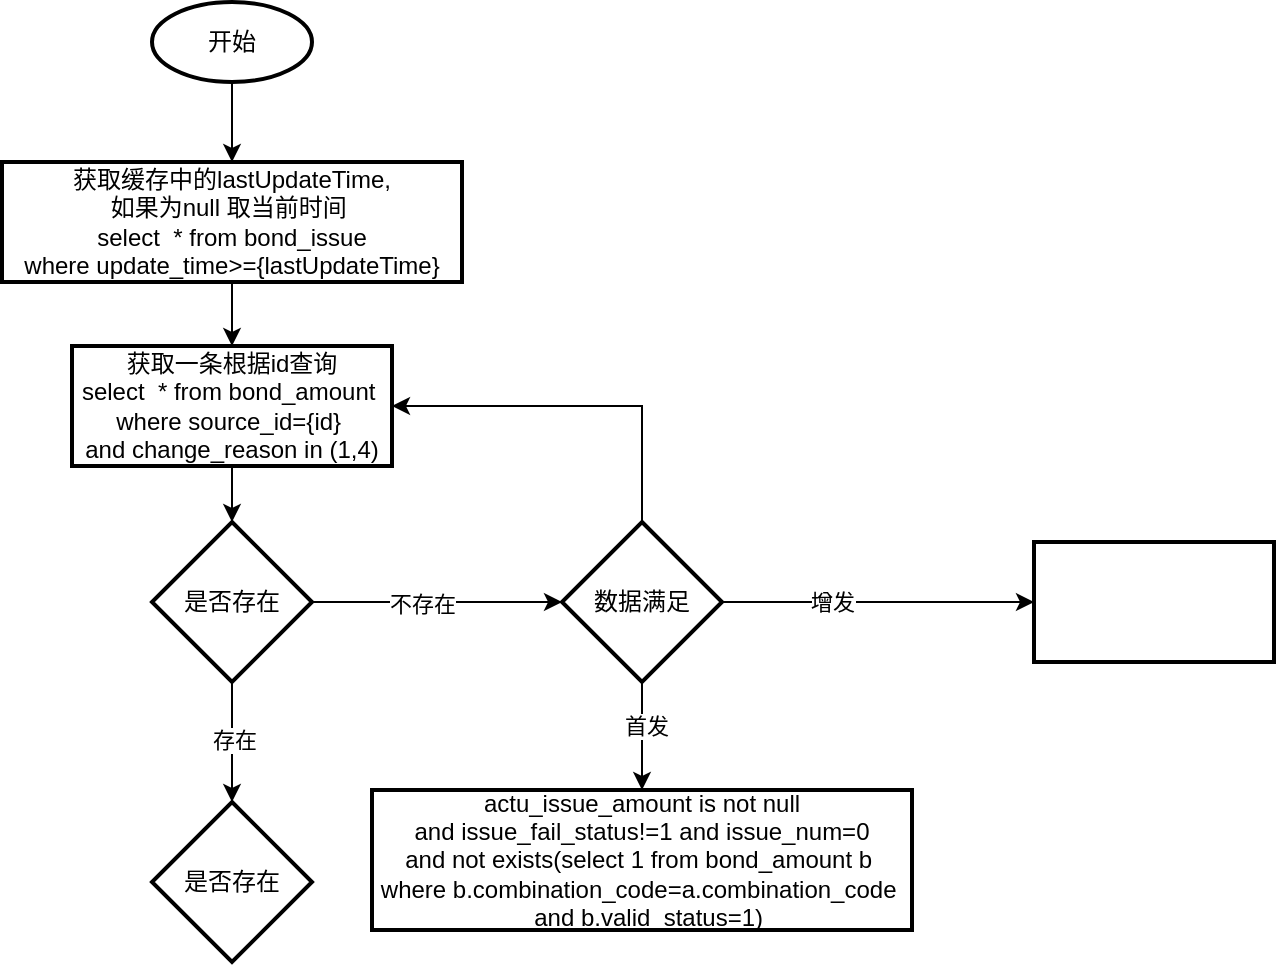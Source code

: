 <mxfile version="26.0.16">
  <diagram name="第 1 页" id="ayxEnjjGX8nraHOeBxiZ">
    <mxGraphModel dx="1434" dy="780" grid="1" gridSize="10" guides="1" tooltips="1" connect="1" arrows="1" fold="1" page="1" pageScale="1" pageWidth="827" pageHeight="1169" math="0" shadow="0">
      <root>
        <mxCell id="0" />
        <mxCell id="1" parent="0" />
        <mxCell id="c-lmUwn-pgrmpSaxPBkZ-3" value="" style="edgeStyle=orthogonalEdgeStyle;rounded=0;orthogonalLoop=1;jettySize=auto;html=1;" edge="1" parent="1" source="c-lmUwn-pgrmpSaxPBkZ-1" target="c-lmUwn-pgrmpSaxPBkZ-2">
          <mxGeometry relative="1" as="geometry" />
        </mxCell>
        <mxCell id="c-lmUwn-pgrmpSaxPBkZ-1" value="开始" style="strokeWidth=2;html=1;shape=mxgraph.flowchart.start_2;whiteSpace=wrap;" vertex="1" parent="1">
          <mxGeometry x="189" y="10" width="80" height="40" as="geometry" />
        </mxCell>
        <mxCell id="c-lmUwn-pgrmpSaxPBkZ-7" value="" style="edgeStyle=orthogonalEdgeStyle;rounded=0;orthogonalLoop=1;jettySize=auto;html=1;" edge="1" parent="1" source="c-lmUwn-pgrmpSaxPBkZ-2" target="c-lmUwn-pgrmpSaxPBkZ-6">
          <mxGeometry relative="1" as="geometry" />
        </mxCell>
        <mxCell id="c-lmUwn-pgrmpSaxPBkZ-2" value="获取缓存中的lastUpdateTime,&lt;br&gt;如果为null 取当前时间&amp;nbsp;&lt;br&gt;&lt;span style=&quot;background-color: transparent;&quot;&gt;select&amp;nbsp; * from bond_issue&lt;/span&gt;&lt;div&gt;where update_time&amp;gt;={lastUpdateTime}&lt;/div&gt;" style="whiteSpace=wrap;html=1;strokeWidth=2;" vertex="1" parent="1">
          <mxGeometry x="114" y="90" width="230" height="60" as="geometry" />
        </mxCell>
        <mxCell id="c-lmUwn-pgrmpSaxPBkZ-9" value="" style="edgeStyle=orthogonalEdgeStyle;rounded=0;orthogonalLoop=1;jettySize=auto;html=1;" edge="1" parent="1" source="c-lmUwn-pgrmpSaxPBkZ-6" target="c-lmUwn-pgrmpSaxPBkZ-8">
          <mxGeometry relative="1" as="geometry" />
        </mxCell>
        <mxCell id="c-lmUwn-pgrmpSaxPBkZ-6" value="&lt;div&gt;获取一条根据id查询&lt;/div&gt;&lt;div&gt;select&amp;nbsp; * from bond_amount&amp;nbsp;&lt;/div&gt;&lt;div&gt;where source_id={id}&amp;nbsp;&lt;/div&gt;&lt;div&gt;and change_reason in (1,4)&lt;/div&gt;" style="whiteSpace=wrap;html=1;strokeWidth=2;" vertex="1" parent="1">
          <mxGeometry x="149" y="182" width="160" height="60" as="geometry" />
        </mxCell>
        <mxCell id="c-lmUwn-pgrmpSaxPBkZ-11" value="" style="edgeStyle=orthogonalEdgeStyle;rounded=0;orthogonalLoop=1;jettySize=auto;html=1;" edge="1" parent="1" source="c-lmUwn-pgrmpSaxPBkZ-8" target="c-lmUwn-pgrmpSaxPBkZ-10">
          <mxGeometry relative="1" as="geometry" />
        </mxCell>
        <mxCell id="c-lmUwn-pgrmpSaxPBkZ-14" value="存在" style="edgeLabel;html=1;align=center;verticalAlign=middle;resizable=0;points=[];" vertex="1" connectable="0" parent="c-lmUwn-pgrmpSaxPBkZ-11">
          <mxGeometry x="-0.05" y="1" relative="1" as="geometry">
            <mxPoint as="offset" />
          </mxGeometry>
        </mxCell>
        <mxCell id="c-lmUwn-pgrmpSaxPBkZ-13" value="" style="edgeStyle=orthogonalEdgeStyle;rounded=0;orthogonalLoop=1;jettySize=auto;html=1;" edge="1" parent="1" source="c-lmUwn-pgrmpSaxPBkZ-8" target="c-lmUwn-pgrmpSaxPBkZ-12">
          <mxGeometry relative="1" as="geometry" />
        </mxCell>
        <mxCell id="c-lmUwn-pgrmpSaxPBkZ-15" value="不存在" style="edgeLabel;html=1;align=center;verticalAlign=middle;resizable=0;points=[];" vertex="1" connectable="0" parent="c-lmUwn-pgrmpSaxPBkZ-13">
          <mxGeometry x="-0.125" y="-1" relative="1" as="geometry">
            <mxPoint as="offset" />
          </mxGeometry>
        </mxCell>
        <mxCell id="c-lmUwn-pgrmpSaxPBkZ-8" value="是否存在" style="rhombus;whiteSpace=wrap;html=1;strokeWidth=2;" vertex="1" parent="1">
          <mxGeometry x="189" y="270" width="80" height="80" as="geometry" />
        </mxCell>
        <mxCell id="c-lmUwn-pgrmpSaxPBkZ-10" value="是否存在" style="rhombus;whiteSpace=wrap;html=1;strokeWidth=2;" vertex="1" parent="1">
          <mxGeometry x="189" y="410" width="80" height="80" as="geometry" />
        </mxCell>
        <mxCell id="c-lmUwn-pgrmpSaxPBkZ-17" value="" style="edgeStyle=orthogonalEdgeStyle;rounded=0;orthogonalLoop=1;jettySize=auto;html=1;" edge="1" parent="1" source="c-lmUwn-pgrmpSaxPBkZ-12" target="c-lmUwn-pgrmpSaxPBkZ-16">
          <mxGeometry relative="1" as="geometry" />
        </mxCell>
        <mxCell id="c-lmUwn-pgrmpSaxPBkZ-18" value="首发" style="edgeLabel;html=1;align=center;verticalAlign=middle;resizable=0;points=[];" vertex="1" connectable="0" parent="c-lmUwn-pgrmpSaxPBkZ-17">
          <mxGeometry x="-0.2" y="2" relative="1" as="geometry">
            <mxPoint as="offset" />
          </mxGeometry>
        </mxCell>
        <mxCell id="c-lmUwn-pgrmpSaxPBkZ-20" value="" style="edgeStyle=orthogonalEdgeStyle;rounded=0;orthogonalLoop=1;jettySize=auto;html=1;" edge="1" parent="1" source="c-lmUwn-pgrmpSaxPBkZ-12" target="c-lmUwn-pgrmpSaxPBkZ-19">
          <mxGeometry relative="1" as="geometry" />
        </mxCell>
        <mxCell id="c-lmUwn-pgrmpSaxPBkZ-21" value="增发" style="edgeLabel;html=1;align=center;verticalAlign=middle;resizable=0;points=[];" vertex="1" connectable="0" parent="c-lmUwn-pgrmpSaxPBkZ-20">
          <mxGeometry x="-0.3" relative="1" as="geometry">
            <mxPoint as="offset" />
          </mxGeometry>
        </mxCell>
        <mxCell id="c-lmUwn-pgrmpSaxPBkZ-23" value="" style="edgeStyle=orthogonalEdgeStyle;rounded=0;orthogonalLoop=1;jettySize=auto;html=1;entryX=1;entryY=0.5;entryDx=0;entryDy=0;exitX=0.5;exitY=0;exitDx=0;exitDy=0;" edge="1" parent="1" source="c-lmUwn-pgrmpSaxPBkZ-12" target="c-lmUwn-pgrmpSaxPBkZ-6">
          <mxGeometry relative="1" as="geometry">
            <mxPoint x="389" y="180" as="targetPoint" />
          </mxGeometry>
        </mxCell>
        <mxCell id="c-lmUwn-pgrmpSaxPBkZ-12" value="数据满足" style="rhombus;whiteSpace=wrap;html=1;strokeWidth=2;" vertex="1" parent="1">
          <mxGeometry x="394" y="270" width="80" height="80" as="geometry" />
        </mxCell>
        <mxCell id="c-lmUwn-pgrmpSaxPBkZ-16" value="&lt;div&gt;actu_issue_amount is not null&lt;/div&gt;&lt;div&gt;and issue_fail_status!=1 and issue_num=0&lt;/div&gt;&lt;div&gt;and not exists(select 1 from bond_amount b&amp;nbsp;&lt;/div&gt;&lt;div&gt;where b.combination_code=a.combination_code&amp;nbsp;&lt;/div&gt;&lt;div&gt;&amp;nbsp; and b.valid_status=1)&lt;/div&gt;" style="whiteSpace=wrap;html=1;strokeWidth=2;" vertex="1" parent="1">
          <mxGeometry x="299" y="404" width="270" height="70" as="geometry" />
        </mxCell>
        <mxCell id="c-lmUwn-pgrmpSaxPBkZ-19" value="" style="whiteSpace=wrap;html=1;strokeWidth=2;" vertex="1" parent="1">
          <mxGeometry x="630" y="280" width="120" height="60" as="geometry" />
        </mxCell>
      </root>
    </mxGraphModel>
  </diagram>
</mxfile>

